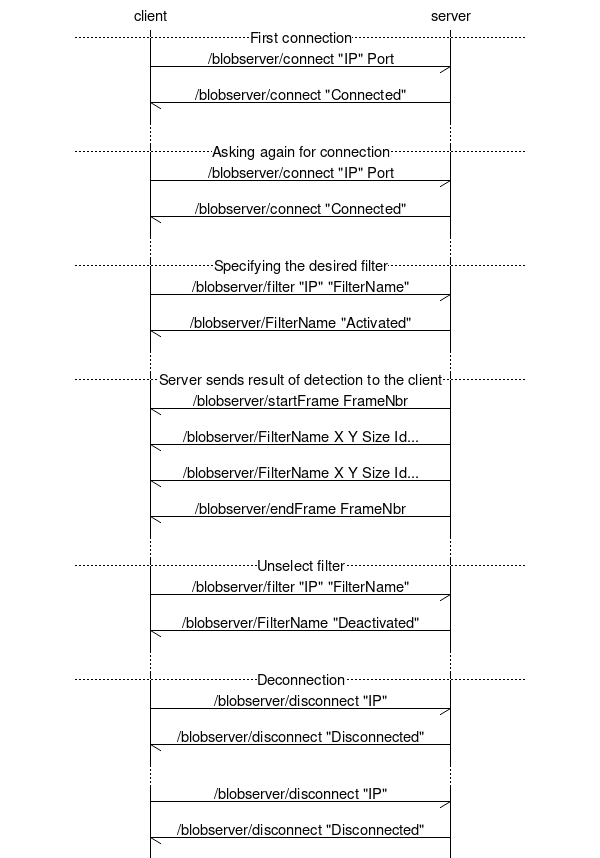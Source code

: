 # OSC protocol description for blobserver
# mscgen -T png -i protocol.msc -o protocol.png

msc
{
    # arcgradient = 8;

    a [label="client"], b [label="server"];

    # First connection
    --- [ label = "First connection" ];
    a->b [ label = "/blobserver/connect \"IP\" Port" ];
    b->a [ label = "/blobserver/connect \"Connected\"" ];
    ...;

    # Re-asking connection
    --- [ label = "Asking again for connection" ];
    a->b [ label = "/blobserver/connect \"IP\" Port" ];
    b->a [ label = "/blobserver/connect \"Connected\"" ];
    ...;

    # Selecting desired filter
    --- [ label = "Specifying the desired filter" ];
    a->b [ label = "/blobserver/filter \"IP\" \"FilterName\"" ];
    b->a [ label = "/blobserver/FilterName \"Activated\"" ];
    ...;

    # Receiving blobs from the server
    --- [ label = "Server sends result of detection to the client" ];
    b->a [ label = "/blobserver/startFrame FrameNbr" ];
    b->a [ label = "/blobserver/FilterName X Y Size Id..." ];
    b->a [ label = "/blobserver/FilterName X Y Size Id..." ];
    b->a [ label = "/blobserver/endFrame FrameNbr" ];
    ...;

    # Deselecting filter
    --- [ label = "Unselect filter" ];
    a->b [ label = "/blobserver/filter \"IP\" \"FilterName\"" ];
    b->a [ label = "/blobserver/FilterName \"Deactivated\"" ];
    ...;

    # Deconnection
    --- [ label = "Deconnection" ];
    a->b [ label = "/blobserver/disconnect \"IP\"" ];
    b->a [ label = "/blobserver/disconnect \"Disconnected\"" ];
    ...;

    # Re-disconnecting
    a->b [ label = "/blobserver/disconnect \"IP\"" ];
    b->a [ label = "/blobserver/disconnect \"Disconnected\"" ];
}
